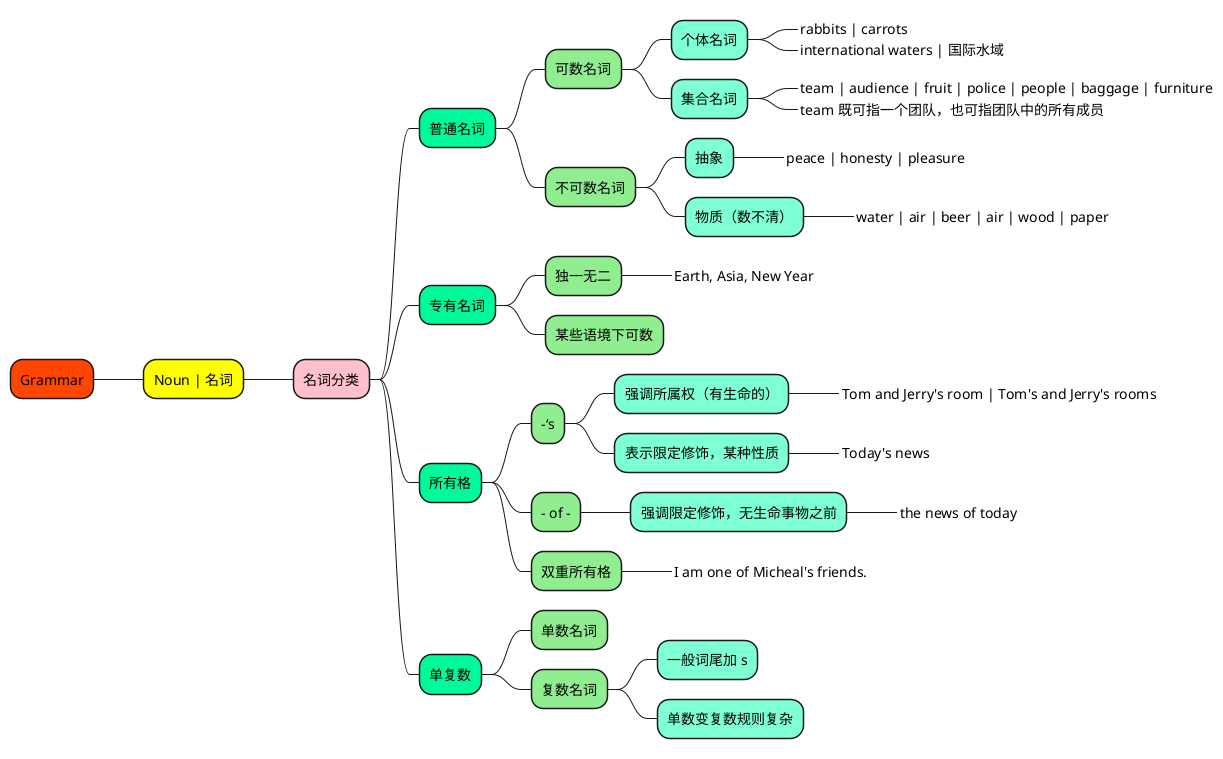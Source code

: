 @startmindmap

+[#OrangeRed] Grammar

++[#yellow] Noun | 名词

+++[#Pink] 名词分类

++++[#MediumSpringGreen] 普通名词

+++++[#LightGreen] 可数名词
++++++[#Aquamarine] 个体名词
+++++++[#LightYellow]_ rabbits | carrots
+++++++[#LightYellow]_ international waters | 国际水域
++++++[#Aquamarine] 集合名词
+++++++[#LightYellow]_ team | audience | fruit | police | people | baggage | furniture
+++++++[#LightYellow]_ team 既可指一个团队，也可指团队中的所有成员

+++++[#LightGreen] 不可数名词
++++++[#Aquamarine] 抽象
+++++++[#LightYellow]_ peace | honesty | pleasure
++++++[#Aquamarine] 物质（数不清）
+++++++[#LightYellow]_ water | air | beer | air | wood | paper

++++[#MediumSpringGreen]  专有名词
+++++[#LightGreen] 独一无二
++++++[#Aquamarine]_ Earth, Asia, New Year
+++++[#LightGreen] 某些语境下可数

++++[#MediumSpringGreen] 所有格
+++++[#LightGreen] -‘s
++++++[#Aquamarine] 强调所属权（有生命的）
+++++++[#LightYellow]_ Tom and Jerry's room | Tom's and Jerry's rooms
++++++[#Aquamarine] 表示限定修饰，某种性质
+++++++[#LightYellow]_ Today's news
+++++[#LightGreen] - of -
++++++[#Aquamarine] 强调限定修饰，无生命事物之前
+++++++[#LightYellow]_ the news of today
+++++[#LightGreen] 双重所有格
++++++[#Aquamarine]_ I am one of Micheal's friends.

++++[#MediumSpringGreen] 单复数
+++++[#LightGreen] 单数名词
+++++[#LightGreen] 复数名词
++++++[#Aquamarine] 一般词尾加 s
++++++[#Aquamarine] 单数变复数规则复杂



'英语语法: 名词 https://www.bilibili.com/video/BV1tQ4y1r7NC



@endmindmap